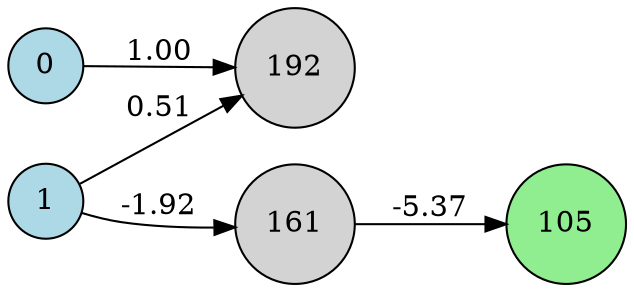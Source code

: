 digraph neat {
  rankdir=LR;
  node [shape=circle];
  node0 [label="0", style=filled, fillcolor=lightblue];
  node1 [label="1", style=filled, fillcolor=lightblue];
  node105 [label="105", style=filled, fillcolor=lightgreen];
  node161 [label="161", style=filled, fillcolor=lightgray];
  node192 [label="192", style=filled, fillcolor=lightgray];
  node1 -> node161 [label="-1.92"];
  node161 -> node105 [label="-5.37"];
  node0 -> node192 [label="1.00"];
  node1 -> node192 [label="0.51"];
}
